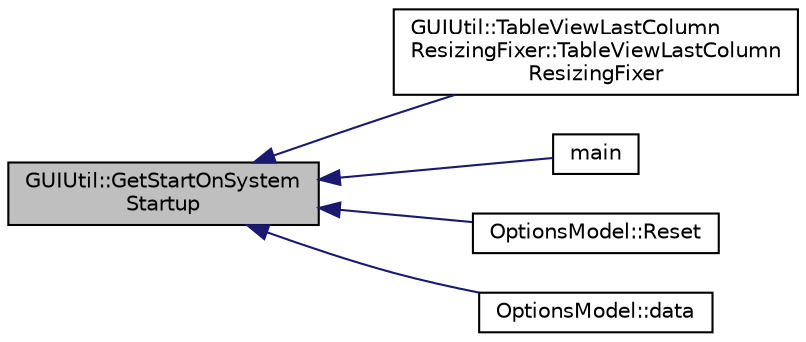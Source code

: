 digraph "GUIUtil::GetStartOnSystemStartup"
{
  edge [fontname="Helvetica",fontsize="10",labelfontname="Helvetica",labelfontsize="10"];
  node [fontname="Helvetica",fontsize="10",shape=record];
  rankdir="LR";
  Node154 [label="GUIUtil::GetStartOnSystem\lStartup",height=0.2,width=0.4,color="black", fillcolor="grey75", style="filled", fontcolor="black"];
  Node154 -> Node155 [dir="back",color="midnightblue",fontsize="10",style="solid",fontname="Helvetica"];
  Node155 [label="GUIUtil::TableViewLastColumn\lResizingFixer::TableViewLastColumn\lResizingFixer",height=0.2,width=0.4,color="black", fillcolor="white", style="filled",URL="$dc/df3/class_g_u_i_util_1_1_table_view_last_column_resizing_fixer.html#a25687ab7a88da518b48d7355dc9aa22d",tooltip="Initializes all internal variables and prepares the the resize modes of the last 2 columns of the tab..."];
  Node154 -> Node156 [dir="back",color="midnightblue",fontsize="10",style="solid",fontname="Helvetica"];
  Node156 [label="main",height=0.2,width=0.4,color="black", fillcolor="white", style="filled",URL="$d5/d2d/ion_8cpp.html#a0ddf1224851353fc92bfbff6f499fa97"];
  Node154 -> Node157 [dir="back",color="midnightblue",fontsize="10",style="solid",fontname="Helvetica"];
  Node157 [label="OptionsModel::Reset",height=0.2,width=0.4,color="black", fillcolor="white", style="filled",URL="$da/d1f/class_options_model.html#ab952b1946cf3a4c76706ec796a3e629b"];
  Node154 -> Node158 [dir="back",color="midnightblue",fontsize="10",style="solid",fontname="Helvetica"];
  Node158 [label="OptionsModel::data",height=0.2,width=0.4,color="black", fillcolor="white", style="filled",URL="$da/d1f/class_options_model.html#abcd96450560150ec71b13958e7d11d47"];
}
